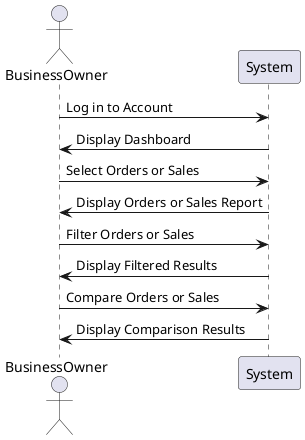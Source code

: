 @startuml
actor BusinessOwner
BusinessOwner -> System: Log in to Account
System -> BusinessOwner: Display Dashboard
BusinessOwner -> System: Select Orders or Sales
System -> BusinessOwner: Display Orders or Sales Report
BusinessOwner -> System: Filter Orders or Sales
System -> BusinessOwner: Display Filtered Results
BusinessOwner -> System: Compare Orders or Sales
System -> BusinessOwner: Display Comparison Results
@enduml